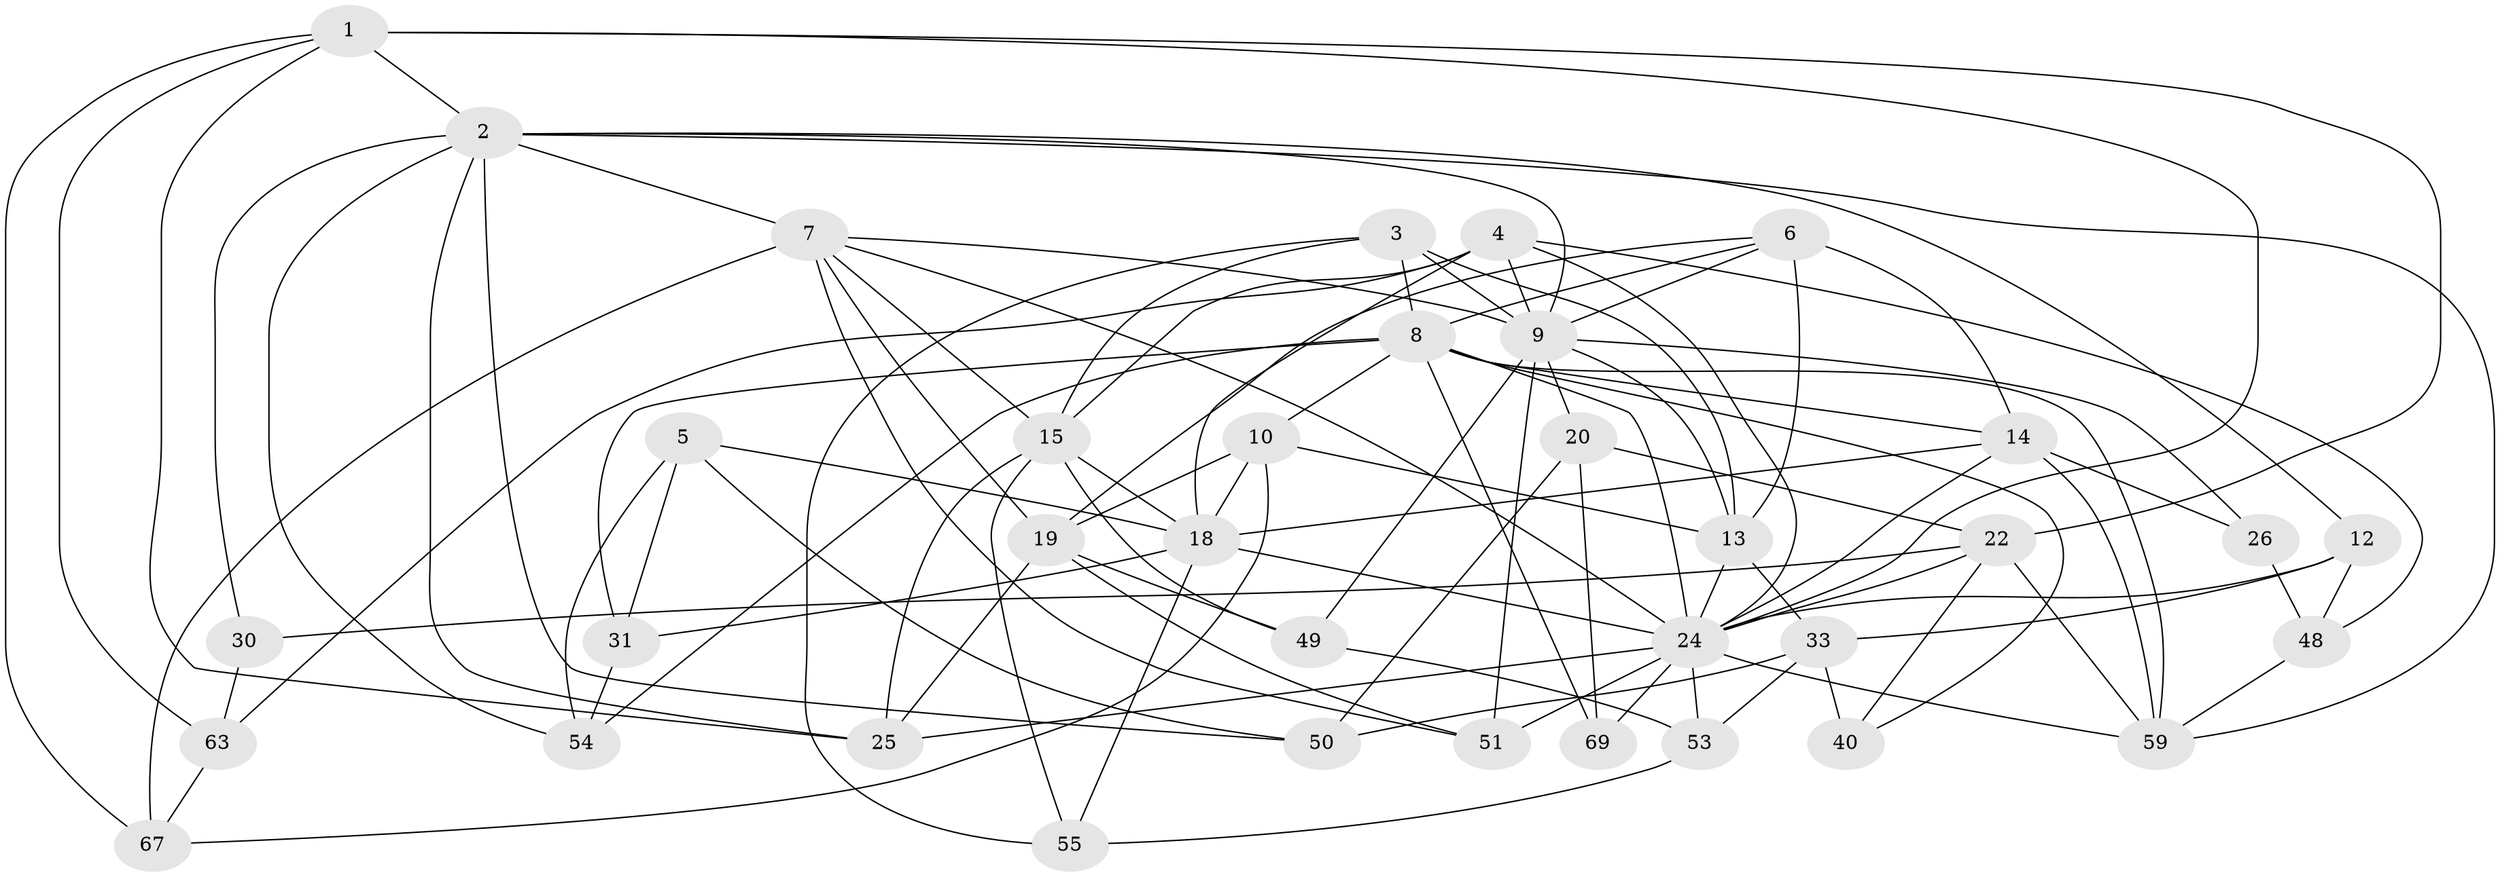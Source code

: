 // original degree distribution, {4: 1.0}
// Generated by graph-tools (version 1.1) at 2025/16/03/09/25 04:16:38]
// undirected, 36 vertices, 98 edges
graph export_dot {
graph [start="1"]
  node [color=gray90,style=filled];
  1 [super="+32"];
  2 [super="+17"];
  3 [super="+16"];
  4 [super="+39"];
  5;
  6 [super="+66"];
  7 [super="+45+11"];
  8 [super="+27+41"];
  9 [super="+21"];
  10 [super="+52"];
  12;
  13 [super="+37"];
  14 [super="+64+34"];
  15 [super="+28+44"];
  18 [super="+56+65+57"];
  19 [super="+29"];
  20;
  22 [super="+42"];
  24 [super="+58+68+36"];
  25 [super="+35"];
  26;
  30;
  31;
  33 [super="+38"];
  40;
  48;
  49;
  50;
  51;
  53;
  54;
  55;
  59 [super="+60"];
  63;
  67;
  69;
  1 -- 63;
  1 -- 25;
  1 -- 67;
  1 -- 22;
  1 -- 2;
  1 -- 24;
  2 -- 30 [weight=2];
  2 -- 25 [weight=2];
  2 -- 9;
  2 -- 7 [weight=2];
  2 -- 12;
  2 -- 50;
  2 -- 54;
  2 -- 59;
  3 -- 55;
  3 -- 15;
  3 -- 8 [weight=2];
  3 -- 9;
  3 -- 13;
  4 -- 48;
  4 -- 15;
  4 -- 63;
  4 -- 18;
  4 -- 24;
  4 -- 9;
  5 -- 54;
  5 -- 50;
  5 -- 31;
  5 -- 18;
  6 -- 14 [weight=2];
  6 -- 19;
  6 -- 8;
  6 -- 13;
  6 -- 9;
  7 -- 67;
  7 -- 51;
  7 -- 19;
  7 -- 24;
  7 -- 15;
  7 -- 9;
  8 -- 54;
  8 -- 31;
  8 -- 10;
  8 -- 69;
  8 -- 40;
  8 -- 59;
  8 -- 14;
  8 -- 24 [weight=2];
  9 -- 20;
  9 -- 13;
  9 -- 49;
  9 -- 51;
  9 -- 26;
  10 -- 18 [weight=2];
  10 -- 67;
  10 -- 19;
  10 -- 13;
  12 -- 48;
  12 -- 33;
  12 -- 24;
  13 -- 33;
  13 -- 24;
  14 -- 26 [weight=2];
  14 -- 59;
  14 -- 24;
  14 -- 18;
  15 -- 25;
  15 -- 55;
  15 -- 49;
  15 -- 18 [weight=2];
  18 -- 31;
  18 -- 55;
  18 -- 24;
  19 -- 25;
  19 -- 49;
  19 -- 51;
  20 -- 50;
  20 -- 69;
  20 -- 22;
  22 -- 40;
  22 -- 59;
  22 -- 30;
  22 -- 24;
  24 -- 69 [weight=2];
  24 -- 51;
  24 -- 25;
  24 -- 53;
  24 -- 59;
  26 -- 48;
  30 -- 63;
  31 -- 54;
  33 -- 50;
  33 -- 40 [weight=2];
  33 -- 53;
  48 -- 59;
  49 -- 53;
  53 -- 55;
  63 -- 67;
}
